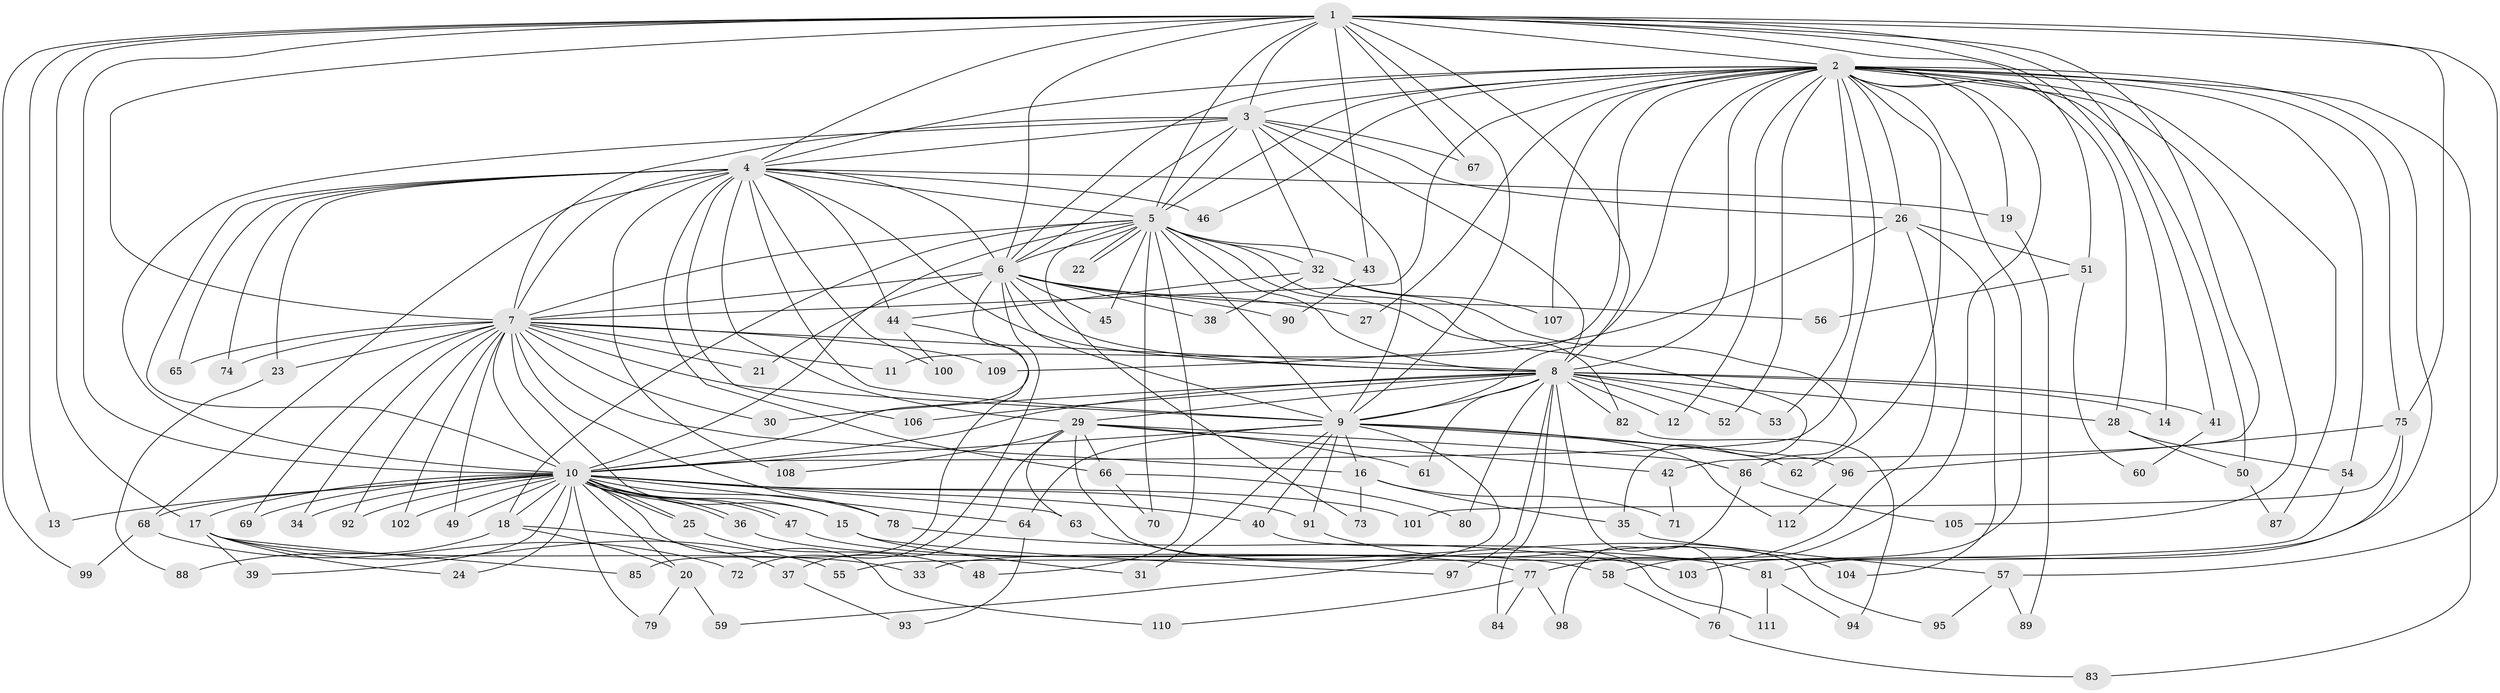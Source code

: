 // coarse degree distribution, {40: 0.011904761904761904, 26: 0.011904761904761904, 10: 0.023809523809523808, 18: 0.011904761904761904, 17: 0.023809523809523808, 14: 0.011904761904761904, 21: 0.011904761904761904, 22: 0.011904761904761904, 2: 0.4880952380952381, 1: 0.011904761904761904, 4: 0.10714285714285714, 5: 0.05952380952380952, 6: 0.03571428571428571, 3: 0.17857142857142858}
// Generated by graph-tools (version 1.1) at 2025/41/03/06/25 10:41:38]
// undirected, 112 vertices, 249 edges
graph export_dot {
graph [start="1"]
  node [color=gray90,style=filled];
  1;
  2;
  3;
  4;
  5;
  6;
  7;
  8;
  9;
  10;
  11;
  12;
  13;
  14;
  15;
  16;
  17;
  18;
  19;
  20;
  21;
  22;
  23;
  24;
  25;
  26;
  27;
  28;
  29;
  30;
  31;
  32;
  33;
  34;
  35;
  36;
  37;
  38;
  39;
  40;
  41;
  42;
  43;
  44;
  45;
  46;
  47;
  48;
  49;
  50;
  51;
  52;
  53;
  54;
  55;
  56;
  57;
  58;
  59;
  60;
  61;
  62;
  63;
  64;
  65;
  66;
  67;
  68;
  69;
  70;
  71;
  72;
  73;
  74;
  75;
  76;
  77;
  78;
  79;
  80;
  81;
  82;
  83;
  84;
  85;
  86;
  87;
  88;
  89;
  90;
  91;
  92;
  93;
  94;
  95;
  96;
  97;
  98;
  99;
  100;
  101;
  102;
  103;
  104;
  105;
  106;
  107;
  108;
  109;
  110;
  111;
  112;
  1 -- 2;
  1 -- 3;
  1 -- 4;
  1 -- 5;
  1 -- 6;
  1 -- 7;
  1 -- 8;
  1 -- 9;
  1 -- 10;
  1 -- 13;
  1 -- 14;
  1 -- 17;
  1 -- 41;
  1 -- 42;
  1 -- 43;
  1 -- 51;
  1 -- 57;
  1 -- 67;
  1 -- 75;
  1 -- 99;
  2 -- 3;
  2 -- 4;
  2 -- 5;
  2 -- 6;
  2 -- 7;
  2 -- 8;
  2 -- 9;
  2 -- 10;
  2 -- 11;
  2 -- 12;
  2 -- 19;
  2 -- 26;
  2 -- 27;
  2 -- 28;
  2 -- 33;
  2 -- 46;
  2 -- 50;
  2 -- 52;
  2 -- 53;
  2 -- 54;
  2 -- 58;
  2 -- 62;
  2 -- 75;
  2 -- 83;
  2 -- 87;
  2 -- 103;
  2 -- 105;
  2 -- 107;
  3 -- 4;
  3 -- 5;
  3 -- 6;
  3 -- 7;
  3 -- 8;
  3 -- 9;
  3 -- 10;
  3 -- 26;
  3 -- 32;
  3 -- 67;
  4 -- 5;
  4 -- 6;
  4 -- 7;
  4 -- 8;
  4 -- 9;
  4 -- 10;
  4 -- 19;
  4 -- 23;
  4 -- 29;
  4 -- 44;
  4 -- 46;
  4 -- 65;
  4 -- 66;
  4 -- 68;
  4 -- 74;
  4 -- 100;
  4 -- 106;
  4 -- 108;
  5 -- 6;
  5 -- 7;
  5 -- 8;
  5 -- 9;
  5 -- 10;
  5 -- 18;
  5 -- 22;
  5 -- 22;
  5 -- 32;
  5 -- 35;
  5 -- 43;
  5 -- 45;
  5 -- 48;
  5 -- 70;
  5 -- 73;
  5 -- 82;
  6 -- 7;
  6 -- 8;
  6 -- 9;
  6 -- 10;
  6 -- 21;
  6 -- 27;
  6 -- 38;
  6 -- 45;
  6 -- 56;
  6 -- 72;
  6 -- 90;
  7 -- 8;
  7 -- 9;
  7 -- 10;
  7 -- 11;
  7 -- 15;
  7 -- 16;
  7 -- 21;
  7 -- 23;
  7 -- 30;
  7 -- 34;
  7 -- 49;
  7 -- 65;
  7 -- 69;
  7 -- 74;
  7 -- 78;
  7 -- 92;
  7 -- 102;
  7 -- 109;
  8 -- 9;
  8 -- 10;
  8 -- 12;
  8 -- 14;
  8 -- 28;
  8 -- 29;
  8 -- 30;
  8 -- 41;
  8 -- 52;
  8 -- 53;
  8 -- 61;
  8 -- 76;
  8 -- 80;
  8 -- 82;
  8 -- 84;
  8 -- 97;
  8 -- 106;
  9 -- 10;
  9 -- 16;
  9 -- 31;
  9 -- 40;
  9 -- 59;
  9 -- 62;
  9 -- 64;
  9 -- 91;
  9 -- 96;
  9 -- 112;
  10 -- 13;
  10 -- 15;
  10 -- 17;
  10 -- 18;
  10 -- 20;
  10 -- 24;
  10 -- 25;
  10 -- 25;
  10 -- 34;
  10 -- 36;
  10 -- 36;
  10 -- 39;
  10 -- 40;
  10 -- 47;
  10 -- 47;
  10 -- 49;
  10 -- 63;
  10 -- 64;
  10 -- 68;
  10 -- 69;
  10 -- 78;
  10 -- 79;
  10 -- 91;
  10 -- 92;
  10 -- 101;
  10 -- 102;
  10 -- 110;
  15 -- 31;
  15 -- 97;
  16 -- 35;
  16 -- 71;
  16 -- 73;
  17 -- 24;
  17 -- 33;
  17 -- 39;
  17 -- 55;
  17 -- 85;
  18 -- 20;
  18 -- 37;
  18 -- 88;
  19 -- 89;
  20 -- 59;
  20 -- 79;
  23 -- 88;
  25 -- 48;
  26 -- 51;
  26 -- 77;
  26 -- 104;
  26 -- 109;
  28 -- 50;
  28 -- 54;
  29 -- 37;
  29 -- 42;
  29 -- 61;
  29 -- 63;
  29 -- 66;
  29 -- 86;
  29 -- 95;
  29 -- 108;
  32 -- 38;
  32 -- 44;
  32 -- 86;
  32 -- 107;
  35 -- 57;
  36 -- 77;
  37 -- 93;
  40 -- 111;
  41 -- 60;
  42 -- 71;
  43 -- 90;
  44 -- 85;
  44 -- 100;
  47 -- 58;
  50 -- 87;
  51 -- 56;
  51 -- 60;
  54 -- 55;
  57 -- 89;
  57 -- 95;
  58 -- 76;
  63 -- 81;
  64 -- 93;
  66 -- 70;
  66 -- 80;
  68 -- 72;
  68 -- 99;
  75 -- 81;
  75 -- 96;
  75 -- 101;
  76 -- 83;
  77 -- 84;
  77 -- 98;
  77 -- 110;
  78 -- 103;
  81 -- 94;
  81 -- 111;
  82 -- 94;
  86 -- 98;
  86 -- 105;
  91 -- 104;
  96 -- 112;
}
